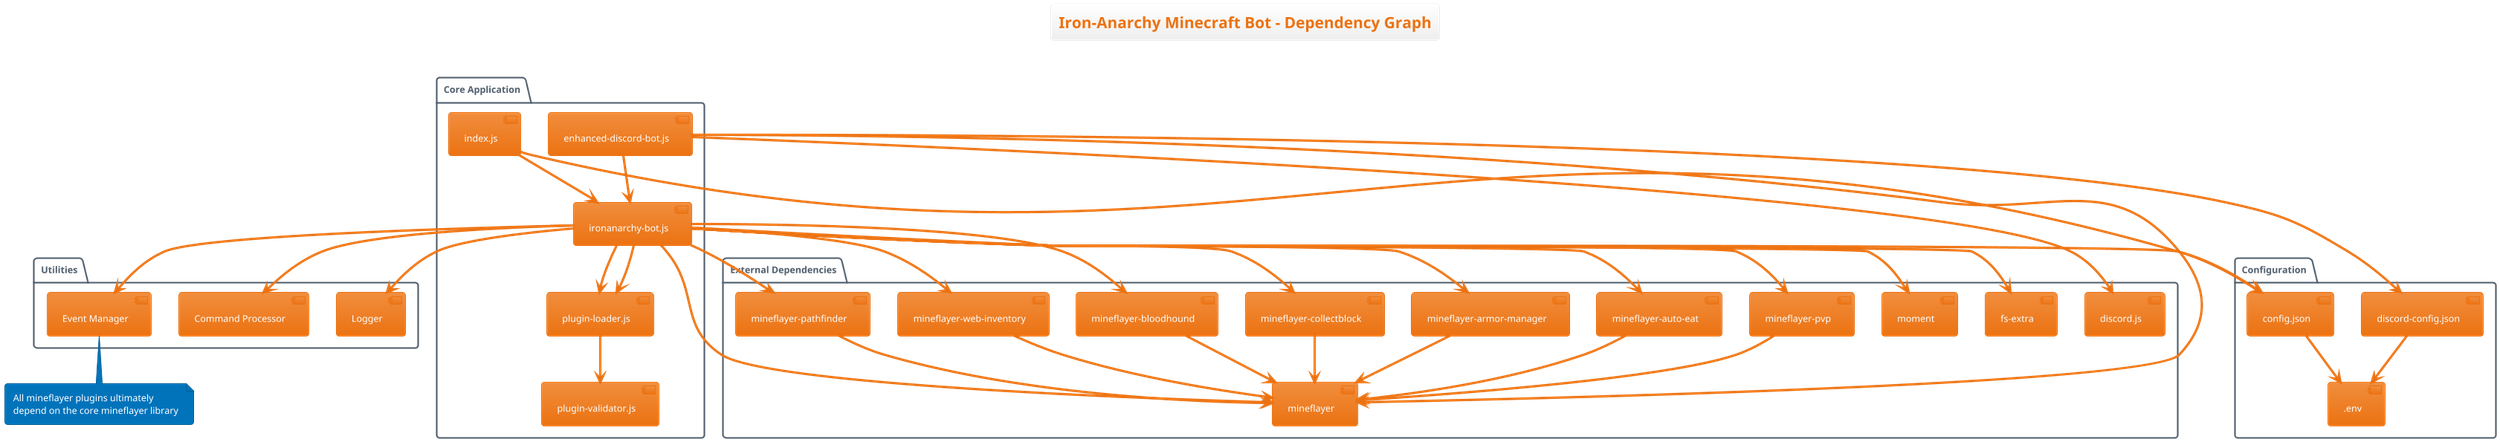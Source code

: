 @startuml dependency-graph
!theme aws-orange

title Iron-Anarchy Minecraft Bot - Dependency Graph

package "External Dependencies" {
  [mineflayer] as MF
  [discord.js] as Discord
  [mineflayer-pathfinder] as Pathfinder
  [mineflayer-pvp] as PvP
  [mineflayer-auto-eat] as AutoEat
  [mineflayer-armor-manager] as Armor
  [mineflayer-collectblock] as Collect
  [mineflayer-bloodhound] as Bloodhound
  [mineflayer-web-inventory] as WebInv
  [fs-extra] as FS
  [moment] as Moment
}

package "Core Application" {
  [index.js] as Main
  [ironanarchy-bot.js] as Bot
  [enhanced-discord-bot.js] as DiscordBot
  [plugin-loader.js] as Loader
  [plugin-validator.js] as Validator
}

package "Configuration" {
  [config.json] as Config
  [discord-config.json] as DiscordConfig
  [.env] as EnvFile
}

package "Utilities" {
  [Logger] as LogUtil
  [Command Processor] as CmdProc
  [Event Manager] as EventMgr
}

' Main dependencies
Main --> Bot
Main --> Config

' Bot core dependencies
Bot --> MF
Bot --> Pathfinder
Bot --> PvP
Bot --> AutoEat
Bot --> Armor
Bot --> Collect
Bot --> Bloodhound
Bot --> WebInv
Bot --> FS
Bot --> Moment
Bot --> Config
Bot --> Loader

' Discord bot dependencies
DiscordBot --> Discord
DiscordBot --> Bot
DiscordBot --> DiscordConfig
DiscordBot --> MF

' Plugin system
Loader --> Validator
Bot --> Loader

' Configuration dependencies
Config --> EnvFile
DiscordConfig --> EnvFile

' Utility dependencies
Bot --> LogUtil
Bot --> CmdProc
Bot --> EventMgr

' Plugin dependencies (what plugins depend on)
Pathfinder --> MF
PvP --> MF
AutoEat --> MF
Armor --> MF
Collect --> MF
Bloodhound --> MF
WebInv --> MF

note bottom : All mineflayer plugins ultimately\ndepend on the core mineflayer library

@enduml
